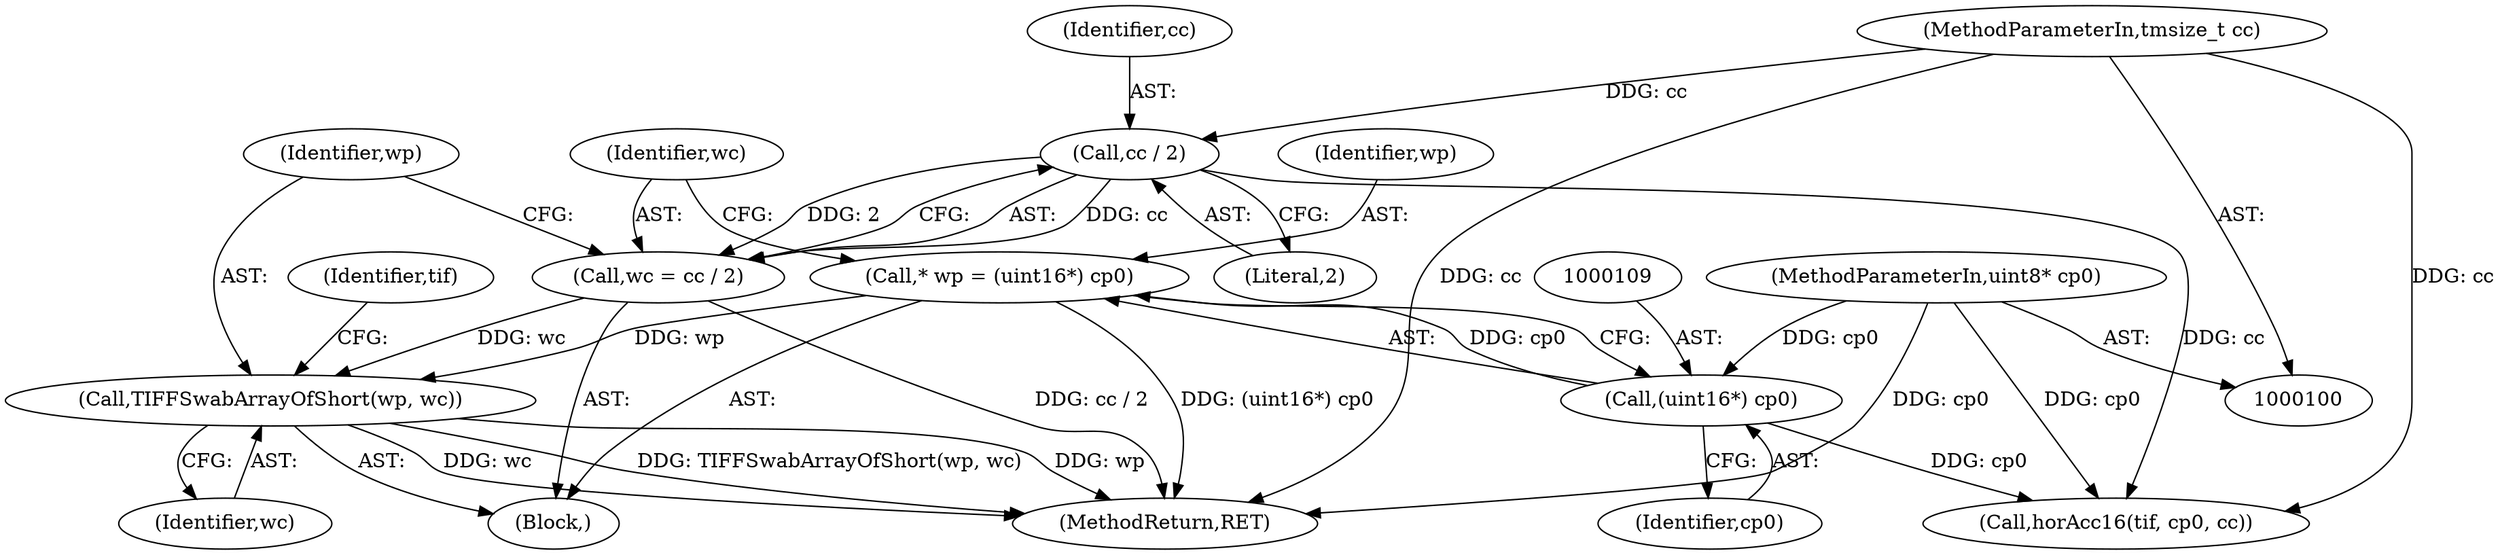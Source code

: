 digraph "0_libtiff_3ca657a8793dd011bf869695d72ad31c779c3cc1_11@pointer" {
"1000117" [label="(Call,TIFFSwabArrayOfShort(wp, wc))"];
"1000106" [label="(Call,* wp = (uint16*) cp0)"];
"1000108" [label="(Call,(uint16*) cp0)"];
"1000102" [label="(MethodParameterIn,uint8* cp0)"];
"1000112" [label="(Call,wc = cc / 2)"];
"1000114" [label="(Call,cc / 2)"];
"1000103" [label="(MethodParameterIn,tmsize_t cc)"];
"1000125" [label="(MethodReturn,RET)"];
"1000113" [label="(Identifier,wc)"];
"1000110" [label="(Identifier,cp0)"];
"1000117" [label="(Call,TIFFSwabArrayOfShort(wp, wc))"];
"1000108" [label="(Call,(uint16*) cp0)"];
"1000102" [label="(MethodParameterIn,uint8* cp0)"];
"1000104" [label="(Block,)"];
"1000115" [label="(Identifier,cc)"];
"1000122" [label="(Identifier,tif)"];
"1000106" [label="(Call,* wp = (uint16*) cp0)"];
"1000103" [label="(MethodParameterIn,tmsize_t cc)"];
"1000121" [label="(Call,horAcc16(tif, cp0, cc))"];
"1000112" [label="(Call,wc = cc / 2)"];
"1000119" [label="(Identifier,wc)"];
"1000114" [label="(Call,cc / 2)"];
"1000116" [label="(Literal,2)"];
"1000118" [label="(Identifier,wp)"];
"1000107" [label="(Identifier,wp)"];
"1000117" -> "1000104"  [label="AST: "];
"1000117" -> "1000119"  [label="CFG: "];
"1000118" -> "1000117"  [label="AST: "];
"1000119" -> "1000117"  [label="AST: "];
"1000122" -> "1000117"  [label="CFG: "];
"1000117" -> "1000125"  [label="DDG: TIFFSwabArrayOfShort(wp, wc)"];
"1000117" -> "1000125"  [label="DDG: wp"];
"1000117" -> "1000125"  [label="DDG: wc"];
"1000106" -> "1000117"  [label="DDG: wp"];
"1000112" -> "1000117"  [label="DDG: wc"];
"1000106" -> "1000104"  [label="AST: "];
"1000106" -> "1000108"  [label="CFG: "];
"1000107" -> "1000106"  [label="AST: "];
"1000108" -> "1000106"  [label="AST: "];
"1000113" -> "1000106"  [label="CFG: "];
"1000106" -> "1000125"  [label="DDG: (uint16*) cp0"];
"1000108" -> "1000106"  [label="DDG: cp0"];
"1000108" -> "1000110"  [label="CFG: "];
"1000109" -> "1000108"  [label="AST: "];
"1000110" -> "1000108"  [label="AST: "];
"1000102" -> "1000108"  [label="DDG: cp0"];
"1000108" -> "1000121"  [label="DDG: cp0"];
"1000102" -> "1000100"  [label="AST: "];
"1000102" -> "1000125"  [label="DDG: cp0"];
"1000102" -> "1000121"  [label="DDG: cp0"];
"1000112" -> "1000104"  [label="AST: "];
"1000112" -> "1000114"  [label="CFG: "];
"1000113" -> "1000112"  [label="AST: "];
"1000114" -> "1000112"  [label="AST: "];
"1000118" -> "1000112"  [label="CFG: "];
"1000112" -> "1000125"  [label="DDG: cc / 2"];
"1000114" -> "1000112"  [label="DDG: cc"];
"1000114" -> "1000112"  [label="DDG: 2"];
"1000114" -> "1000116"  [label="CFG: "];
"1000115" -> "1000114"  [label="AST: "];
"1000116" -> "1000114"  [label="AST: "];
"1000103" -> "1000114"  [label="DDG: cc"];
"1000114" -> "1000121"  [label="DDG: cc"];
"1000103" -> "1000100"  [label="AST: "];
"1000103" -> "1000125"  [label="DDG: cc"];
"1000103" -> "1000121"  [label="DDG: cc"];
}
